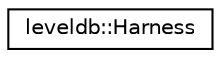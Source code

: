 digraph "Graphical Class Hierarchy"
{
  edge [fontname="Helvetica",fontsize="10",labelfontname="Helvetica",labelfontsize="10"];
  node [fontname="Helvetica",fontsize="10",shape=record];
  rankdir="LR";
  Node1 [label="leveldb::Harness",height=0.2,width=0.4,color="black", fillcolor="white", style="filled",URL="$classleveldb_1_1_harness.html"];
}
